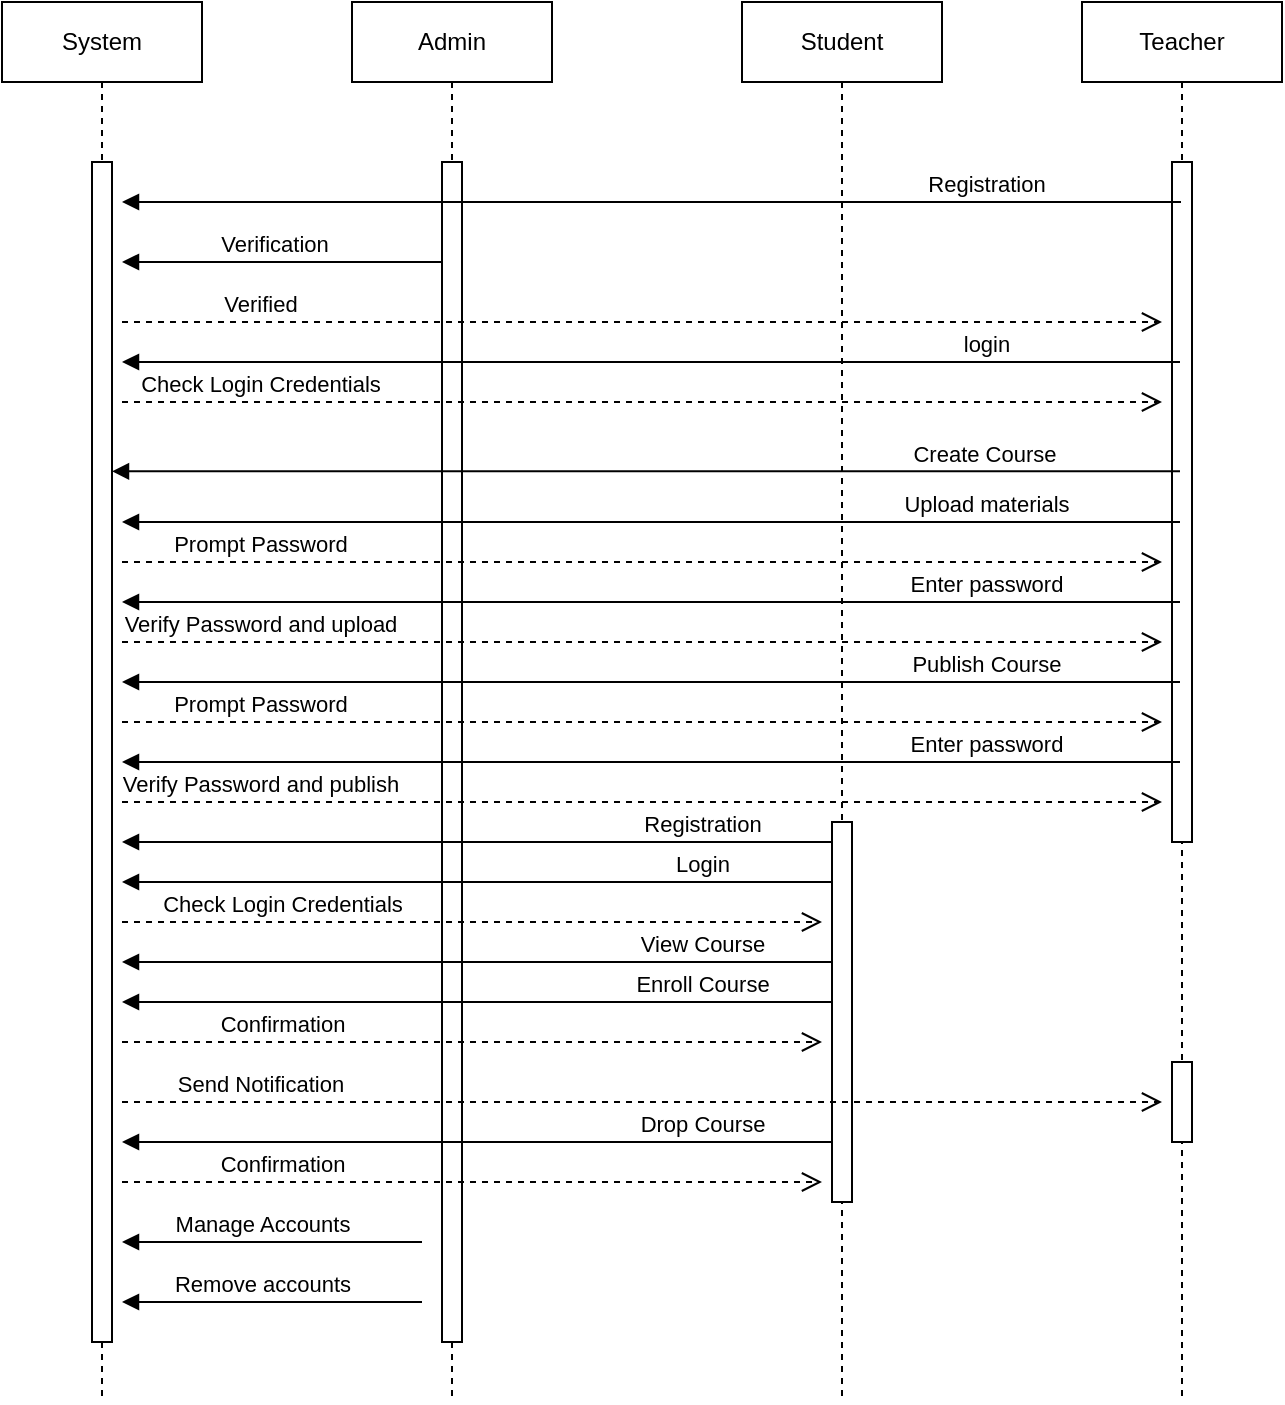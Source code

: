 <mxfile version="21.1.8" type="device">
  <diagram name="Page-1" id="2YBvvXClWsGukQMizWep">
    <mxGraphModel dx="712" dy="354" grid="1" gridSize="10" guides="1" tooltips="1" connect="1" arrows="1" fold="1" page="1" pageScale="1" pageWidth="850" pageHeight="1100" math="0" shadow="0">
      <root>
        <mxCell id="0" />
        <mxCell id="1" parent="0" />
        <mxCell id="aM9ryv3xv72pqoxQDRHE-1" value="System" style="shape=umlLifeline;perimeter=lifelinePerimeter;whiteSpace=wrap;html=1;container=0;dropTarget=0;collapsible=0;recursiveResize=0;outlineConnect=0;portConstraint=eastwest;newEdgeStyle={&quot;edgeStyle&quot;:&quot;elbowEdgeStyle&quot;,&quot;elbow&quot;:&quot;vertical&quot;,&quot;curved&quot;:0,&quot;rounded&quot;:0};" parent="1" vertex="1">
          <mxGeometry x="130" y="40" width="100" height="700" as="geometry" />
        </mxCell>
        <mxCell id="aM9ryv3xv72pqoxQDRHE-2" value="" style="html=1;points=[];perimeter=orthogonalPerimeter;outlineConnect=0;targetShapes=umlLifeline;portConstraint=eastwest;newEdgeStyle={&quot;edgeStyle&quot;:&quot;elbowEdgeStyle&quot;,&quot;elbow&quot;:&quot;vertical&quot;,&quot;curved&quot;:0,&quot;rounded&quot;:0};" parent="aM9ryv3xv72pqoxQDRHE-1" vertex="1">
          <mxGeometry x="45" y="80" width="10" height="590" as="geometry" />
        </mxCell>
        <mxCell id="aM9ryv3xv72pqoxQDRHE-5" value="Admin" style="shape=umlLifeline;perimeter=lifelinePerimeter;whiteSpace=wrap;html=1;container=0;dropTarget=0;collapsible=0;recursiveResize=0;outlineConnect=0;portConstraint=eastwest;newEdgeStyle={&quot;edgeStyle&quot;:&quot;elbowEdgeStyle&quot;,&quot;elbow&quot;:&quot;vertical&quot;,&quot;curved&quot;:0,&quot;rounded&quot;:0};" parent="1" vertex="1">
          <mxGeometry x="305" y="40" width="100" height="700" as="geometry" />
        </mxCell>
        <mxCell id="aM9ryv3xv72pqoxQDRHE-6" value="" style="html=1;points=[];perimeter=orthogonalPerimeter;outlineConnect=0;targetShapes=umlLifeline;portConstraint=eastwest;newEdgeStyle={&quot;edgeStyle&quot;:&quot;elbowEdgeStyle&quot;,&quot;elbow&quot;:&quot;vertical&quot;,&quot;curved&quot;:0,&quot;rounded&quot;:0};" parent="aM9ryv3xv72pqoxQDRHE-5" vertex="1">
          <mxGeometry x="45" y="80" width="10" height="590" as="geometry" />
        </mxCell>
        <mxCell id="aM9ryv3xv72pqoxQDRHE-10" value="Verified" style="html=1;verticalAlign=bottom;endArrow=open;dashed=1;endSize=8;edgeStyle=elbowEdgeStyle;elbow=vertical;curved=0;rounded=0;" parent="1" edge="1">
          <mxGeometry x="-0.736" relative="1" as="geometry">
            <mxPoint x="710" y="200" as="targetPoint" />
            <Array as="points">
              <mxPoint x="260" y="200" />
              <mxPoint x="210" y="230" />
              <mxPoint x="230" y="230" />
              <mxPoint x="265" y="230" />
            </Array>
            <mxPoint x="190" y="200" as="sourcePoint" />
            <mxPoint as="offset" />
          </mxGeometry>
        </mxCell>
        <mxCell id="qUXyr0hkuQ4erByr01QL-1" value="Student" style="shape=umlLifeline;perimeter=lifelinePerimeter;whiteSpace=wrap;html=1;container=0;dropTarget=0;collapsible=0;recursiveResize=0;outlineConnect=0;portConstraint=eastwest;newEdgeStyle={&quot;edgeStyle&quot;:&quot;elbowEdgeStyle&quot;,&quot;elbow&quot;:&quot;vertical&quot;,&quot;curved&quot;:0,&quot;rounded&quot;:0};" vertex="1" parent="1">
          <mxGeometry x="500" y="40" width="100" height="700" as="geometry" />
        </mxCell>
        <mxCell id="qUXyr0hkuQ4erByr01QL-2" value="" style="html=1;points=[];perimeter=orthogonalPerimeter;outlineConnect=0;targetShapes=umlLifeline;portConstraint=eastwest;newEdgeStyle={&quot;edgeStyle&quot;:&quot;elbowEdgeStyle&quot;,&quot;elbow&quot;:&quot;vertical&quot;,&quot;curved&quot;:0,&quot;rounded&quot;:0};" vertex="1" parent="qUXyr0hkuQ4erByr01QL-1">
          <mxGeometry x="45" y="410" width="10" height="190" as="geometry" />
        </mxCell>
        <mxCell id="qUXyr0hkuQ4erByr01QL-3" value="Teacher" style="shape=umlLifeline;perimeter=lifelinePerimeter;whiteSpace=wrap;html=1;container=0;dropTarget=0;collapsible=0;recursiveResize=0;outlineConnect=0;portConstraint=eastwest;newEdgeStyle={&quot;edgeStyle&quot;:&quot;elbowEdgeStyle&quot;,&quot;elbow&quot;:&quot;vertical&quot;,&quot;curved&quot;:0,&quot;rounded&quot;:0};" vertex="1" parent="1">
          <mxGeometry x="670" y="40" width="100" height="700" as="geometry" />
        </mxCell>
        <mxCell id="qUXyr0hkuQ4erByr01QL-4" value="" style="html=1;points=[];perimeter=orthogonalPerimeter;outlineConnect=0;targetShapes=umlLifeline;portConstraint=eastwest;newEdgeStyle={&quot;edgeStyle&quot;:&quot;elbowEdgeStyle&quot;,&quot;elbow&quot;:&quot;vertical&quot;,&quot;curved&quot;:0,&quot;rounded&quot;:0};" vertex="1" parent="qUXyr0hkuQ4erByr01QL-3">
          <mxGeometry x="45" y="80" width="10" height="340" as="geometry" />
        </mxCell>
        <mxCell id="qUXyr0hkuQ4erByr01QL-26" value="" style="html=1;points=[];perimeter=orthogonalPerimeter;outlineConnect=0;targetShapes=umlLifeline;portConstraint=eastwest;newEdgeStyle={&quot;edgeStyle&quot;:&quot;elbowEdgeStyle&quot;,&quot;elbow&quot;:&quot;vertical&quot;,&quot;curved&quot;:0,&quot;rounded&quot;:0};" vertex="1" parent="qUXyr0hkuQ4erByr01QL-3">
          <mxGeometry x="45" y="530" width="10" height="40" as="geometry" />
        </mxCell>
        <mxCell id="qUXyr0hkuQ4erByr01QL-6" value="Registration" style="html=1;verticalAlign=bottom;endArrow=block;edgeStyle=elbowEdgeStyle;elbow=vertical;curved=0;rounded=0;" edge="1" parent="1" source="qUXyr0hkuQ4erByr01QL-3">
          <mxGeometry x="-0.631" relative="1" as="geometry">
            <mxPoint x="660" y="180" as="sourcePoint" />
            <Array as="points">
              <mxPoint x="390" y="140" />
              <mxPoint x="275" y="180" />
            </Array>
            <mxPoint x="190" y="140" as="targetPoint" />
            <mxPoint as="offset" />
          </mxGeometry>
        </mxCell>
        <mxCell id="qUXyr0hkuQ4erByr01QL-9" value="Verification" style="html=1;verticalAlign=bottom;endArrow=block;edgeStyle=elbowEdgeStyle;elbow=vertical;curved=0;rounded=0;" edge="1" parent="1">
          <mxGeometry x="0.238" relative="1" as="geometry">
            <mxPoint x="310" y="170" as="sourcePoint" />
            <Array as="points">
              <mxPoint x="350" y="170" />
              <mxPoint x="275" y="210" />
            </Array>
            <mxPoint x="190" y="170" as="targetPoint" />
            <mxPoint as="offset" />
          </mxGeometry>
        </mxCell>
        <mxCell id="qUXyr0hkuQ4erByr01QL-10" value="login" style="html=1;verticalAlign=bottom;endArrow=block;edgeStyle=elbowEdgeStyle;elbow=vertical;curved=0;rounded=0;" edge="1" parent="1">
          <mxGeometry x="-0.631" relative="1" as="geometry">
            <mxPoint x="719" y="220" as="sourcePoint" />
            <Array as="points">
              <mxPoint x="390" y="220" />
              <mxPoint x="275" y="260" />
            </Array>
            <mxPoint x="190" y="220" as="targetPoint" />
            <mxPoint as="offset" />
          </mxGeometry>
        </mxCell>
        <mxCell id="qUXyr0hkuQ4erByr01QL-11" value="Check Login Credentials" style="html=1;verticalAlign=bottom;endArrow=open;dashed=1;endSize=8;edgeStyle=elbowEdgeStyle;elbow=vertical;curved=0;rounded=0;" edge="1" parent="1">
          <mxGeometry x="-0.736" relative="1" as="geometry">
            <mxPoint x="710" y="240" as="targetPoint" />
            <Array as="points">
              <mxPoint x="260" y="240" />
              <mxPoint x="210" y="270" />
              <mxPoint x="230" y="270" />
              <mxPoint x="265" y="270" />
            </Array>
            <mxPoint x="190" y="240" as="sourcePoint" />
            <mxPoint as="offset" />
          </mxGeometry>
        </mxCell>
        <mxCell id="qUXyr0hkuQ4erByr01QL-12" value="Create Course" style="html=1;verticalAlign=bottom;endArrow=block;edgeStyle=elbowEdgeStyle;elbow=vertical;curved=0;rounded=0;" edge="1" parent="1" target="aM9ryv3xv72pqoxQDRHE-2">
          <mxGeometry x="-0.631" relative="1" as="geometry">
            <mxPoint x="719" y="274.66" as="sourcePoint" />
            <Array as="points">
              <mxPoint x="390" y="274.66" />
              <mxPoint x="275" y="314.66" />
            </Array>
            <mxPoint x="180" y="274.66" as="targetPoint" />
            <mxPoint as="offset" />
          </mxGeometry>
        </mxCell>
        <mxCell id="qUXyr0hkuQ4erByr01QL-13" value="Upload materials" style="html=1;verticalAlign=bottom;endArrow=block;edgeStyle=elbowEdgeStyle;elbow=vertical;curved=0;rounded=0;" edge="1" parent="1">
          <mxGeometry x="-0.631" relative="1" as="geometry">
            <mxPoint x="719" y="300.0" as="sourcePoint" />
            <Array as="points">
              <mxPoint x="390" y="300.0" />
              <mxPoint x="275" y="340.0" />
            </Array>
            <mxPoint x="190" y="300" as="targetPoint" />
            <mxPoint as="offset" />
          </mxGeometry>
        </mxCell>
        <mxCell id="qUXyr0hkuQ4erByr01QL-14" value="Prompt Password" style="html=1;verticalAlign=bottom;endArrow=open;dashed=1;endSize=8;edgeStyle=elbowEdgeStyle;elbow=vertical;curved=0;rounded=0;" edge="1" parent="1">
          <mxGeometry x="-0.736" relative="1" as="geometry">
            <mxPoint x="710" y="320" as="targetPoint" />
            <Array as="points">
              <mxPoint x="260" y="320" />
              <mxPoint x="210" y="350" />
              <mxPoint x="230" y="350" />
              <mxPoint x="265" y="350" />
            </Array>
            <mxPoint x="190" y="320" as="sourcePoint" />
            <mxPoint as="offset" />
          </mxGeometry>
        </mxCell>
        <mxCell id="qUXyr0hkuQ4erByr01QL-15" value="Enter password" style="html=1;verticalAlign=bottom;endArrow=block;edgeStyle=elbowEdgeStyle;elbow=vertical;curved=0;rounded=0;" edge="1" parent="1">
          <mxGeometry x="-0.631" relative="1" as="geometry">
            <mxPoint x="719" y="340.0" as="sourcePoint" />
            <Array as="points">
              <mxPoint x="390" y="340.0" />
              <mxPoint x="275" y="380.0" />
            </Array>
            <mxPoint x="190" y="340" as="targetPoint" />
            <mxPoint as="offset" />
          </mxGeometry>
        </mxCell>
        <mxCell id="qUXyr0hkuQ4erByr01QL-16" value="Verify Password and upload" style="html=1;verticalAlign=bottom;endArrow=open;dashed=1;endSize=8;edgeStyle=elbowEdgeStyle;elbow=vertical;curved=0;rounded=0;" edge="1" parent="1">
          <mxGeometry x="-0.736" relative="1" as="geometry">
            <mxPoint x="710" y="360" as="targetPoint" />
            <Array as="points">
              <mxPoint x="260" y="360" />
              <mxPoint x="210" y="390" />
              <mxPoint x="230" y="390" />
              <mxPoint x="265" y="390" />
            </Array>
            <mxPoint x="190" y="360" as="sourcePoint" />
            <mxPoint as="offset" />
          </mxGeometry>
        </mxCell>
        <mxCell id="qUXyr0hkuQ4erByr01QL-17" value="Publish Course" style="html=1;verticalAlign=bottom;endArrow=block;edgeStyle=elbowEdgeStyle;elbow=vertical;curved=0;rounded=0;" edge="1" parent="1">
          <mxGeometry x="-0.631" relative="1" as="geometry">
            <mxPoint x="719" y="380.0" as="sourcePoint" />
            <Array as="points">
              <mxPoint x="390" y="380.0" />
              <mxPoint x="275" y="420.0" />
            </Array>
            <mxPoint x="190" y="380" as="targetPoint" />
            <mxPoint as="offset" />
          </mxGeometry>
        </mxCell>
        <mxCell id="qUXyr0hkuQ4erByr01QL-18" value="Prompt Password" style="html=1;verticalAlign=bottom;endArrow=open;dashed=1;endSize=8;edgeStyle=elbowEdgeStyle;elbow=vertical;curved=0;rounded=0;" edge="1" parent="1">
          <mxGeometry x="-0.736" relative="1" as="geometry">
            <mxPoint x="710" y="400" as="targetPoint" />
            <Array as="points">
              <mxPoint x="260" y="400" />
              <mxPoint x="210" y="430" />
              <mxPoint x="230" y="430" />
              <mxPoint x="265" y="430" />
            </Array>
            <mxPoint x="190" y="400" as="sourcePoint" />
            <mxPoint as="offset" />
          </mxGeometry>
        </mxCell>
        <mxCell id="qUXyr0hkuQ4erByr01QL-19" value="Enter password" style="html=1;verticalAlign=bottom;endArrow=block;edgeStyle=elbowEdgeStyle;elbow=vertical;curved=0;rounded=0;" edge="1" parent="1">
          <mxGeometry x="-0.631" relative="1" as="geometry">
            <mxPoint x="719" y="420.0" as="sourcePoint" />
            <Array as="points">
              <mxPoint x="390" y="420.0" />
              <mxPoint x="275" y="460.0" />
            </Array>
            <mxPoint x="190" y="420" as="targetPoint" />
            <mxPoint as="offset" />
          </mxGeometry>
        </mxCell>
        <mxCell id="qUXyr0hkuQ4erByr01QL-20" value="Verify Password and publish" style="html=1;verticalAlign=bottom;endArrow=open;dashed=1;endSize=8;edgeStyle=elbowEdgeStyle;elbow=vertical;curved=0;rounded=0;" edge="1" parent="1">
          <mxGeometry x="-0.736" relative="1" as="geometry">
            <mxPoint x="710" y="440" as="targetPoint" />
            <Array as="points">
              <mxPoint x="260" y="440" />
              <mxPoint x="210" y="470" />
              <mxPoint x="230" y="470" />
              <mxPoint x="265" y="470" />
            </Array>
            <mxPoint x="190" y="440" as="sourcePoint" />
            <mxPoint as="offset" />
          </mxGeometry>
        </mxCell>
        <mxCell id="qUXyr0hkuQ4erByr01QL-21" value="Registration" style="html=1;verticalAlign=bottom;endArrow=block;edgeStyle=elbowEdgeStyle;elbow=vertical;curved=0;rounded=0;" edge="1" parent="1" source="qUXyr0hkuQ4erByr01QL-2">
          <mxGeometry x="-0.631" relative="1" as="geometry">
            <mxPoint x="719" y="460" as="sourcePoint" />
            <Array as="points">
              <mxPoint x="210" y="460" />
              <mxPoint x="390" y="460" />
              <mxPoint x="275" y="500" />
            </Array>
            <mxPoint x="190" y="460" as="targetPoint" />
            <mxPoint as="offset" />
          </mxGeometry>
        </mxCell>
        <mxCell id="qUXyr0hkuQ4erByr01QL-22" value="Login" style="html=1;verticalAlign=bottom;endArrow=block;edgeStyle=elbowEdgeStyle;elbow=vertical;curved=0;rounded=0;" edge="1" parent="1">
          <mxGeometry x="-0.631" relative="1" as="geometry">
            <mxPoint x="545" y="480" as="sourcePoint" />
            <Array as="points">
              <mxPoint x="210" y="480" />
              <mxPoint x="390" y="480" />
              <mxPoint x="275" y="520" />
            </Array>
            <mxPoint x="190" y="480" as="targetPoint" />
            <mxPoint as="offset" />
          </mxGeometry>
        </mxCell>
        <mxCell id="qUXyr0hkuQ4erByr01QL-23" value="View Course" style="html=1;verticalAlign=bottom;endArrow=block;edgeStyle=elbowEdgeStyle;elbow=vertical;curved=0;rounded=0;" edge="1" parent="1">
          <mxGeometry x="-0.631" relative="1" as="geometry">
            <mxPoint x="545" y="520" as="sourcePoint" />
            <Array as="points">
              <mxPoint x="210" y="520" />
              <mxPoint x="390" y="520" />
              <mxPoint x="275" y="560" />
            </Array>
            <mxPoint x="190" y="520" as="targetPoint" />
            <mxPoint as="offset" />
          </mxGeometry>
        </mxCell>
        <mxCell id="qUXyr0hkuQ4erByr01QL-24" value="Enroll Course" style="html=1;verticalAlign=bottom;endArrow=block;edgeStyle=elbowEdgeStyle;elbow=vertical;curved=0;rounded=0;" edge="1" parent="1">
          <mxGeometry x="-0.631" relative="1" as="geometry">
            <mxPoint x="545" y="540" as="sourcePoint" />
            <Array as="points">
              <mxPoint x="210" y="540" />
              <mxPoint x="390" y="540" />
              <mxPoint x="275" y="580" />
            </Array>
            <mxPoint x="190" y="540" as="targetPoint" />
            <mxPoint as="offset" />
          </mxGeometry>
        </mxCell>
        <mxCell id="qUXyr0hkuQ4erByr01QL-25" value="Send Notification" style="html=1;verticalAlign=bottom;endArrow=open;dashed=1;endSize=8;edgeStyle=elbowEdgeStyle;elbow=vertical;curved=0;rounded=0;" edge="1" parent="1">
          <mxGeometry x="-0.736" relative="1" as="geometry">
            <mxPoint x="710" y="590" as="targetPoint" />
            <Array as="points">
              <mxPoint x="260" y="590" />
              <mxPoint x="210" y="620" />
              <mxPoint x="230" y="620" />
              <mxPoint x="265" y="620" />
            </Array>
            <mxPoint x="190" y="590" as="sourcePoint" />
            <mxPoint as="offset" />
          </mxGeometry>
        </mxCell>
        <mxCell id="qUXyr0hkuQ4erByr01QL-27" value="Drop Course" style="html=1;verticalAlign=bottom;endArrow=block;edgeStyle=elbowEdgeStyle;elbow=vertical;curved=0;rounded=0;" edge="1" parent="1">
          <mxGeometry x="-0.631" relative="1" as="geometry">
            <mxPoint x="545" y="610" as="sourcePoint" />
            <Array as="points">
              <mxPoint x="210" y="610" />
              <mxPoint x="390" y="610" />
              <mxPoint x="275" y="650" />
            </Array>
            <mxPoint x="190" y="610" as="targetPoint" />
            <mxPoint as="offset" />
          </mxGeometry>
        </mxCell>
        <mxCell id="qUXyr0hkuQ4erByr01QL-28" value="Manage Accounts" style="html=1;verticalAlign=bottom;endArrow=block;edgeStyle=elbowEdgeStyle;elbow=vertical;curved=0;rounded=0;" edge="1" parent="1">
          <mxGeometry x="0.067" relative="1" as="geometry">
            <mxPoint x="340" y="660" as="sourcePoint" />
            <Array as="points">
              <mxPoint x="210" y="660" />
              <mxPoint x="390" y="660" />
              <mxPoint x="275" y="700" />
            </Array>
            <mxPoint x="190" y="660" as="targetPoint" />
            <mxPoint as="offset" />
          </mxGeometry>
        </mxCell>
        <mxCell id="qUXyr0hkuQ4erByr01QL-29" value="Remove accounts" style="html=1;verticalAlign=bottom;endArrow=block;edgeStyle=elbowEdgeStyle;elbow=vertical;curved=0;rounded=0;" edge="1" parent="1">
          <mxGeometry x="0.067" relative="1" as="geometry">
            <mxPoint x="340" y="690" as="sourcePoint" />
            <Array as="points">
              <mxPoint x="210" y="690" />
              <mxPoint x="390" y="690" />
              <mxPoint x="275" y="730" />
            </Array>
            <mxPoint x="190" y="690" as="targetPoint" />
            <mxPoint as="offset" />
          </mxGeometry>
        </mxCell>
        <mxCell id="qUXyr0hkuQ4erByr01QL-30" value="Check Login Credentials" style="html=1;verticalAlign=bottom;endArrow=open;dashed=1;endSize=8;edgeStyle=elbowEdgeStyle;elbow=vertical;curved=0;rounded=0;" edge="1" parent="1">
          <mxGeometry x="-0.543" relative="1" as="geometry">
            <mxPoint x="540" y="500" as="targetPoint" />
            <Array as="points">
              <mxPoint x="260" y="500" />
              <mxPoint x="210" y="530" />
              <mxPoint x="230" y="530" />
              <mxPoint x="265" y="530" />
            </Array>
            <mxPoint x="190" y="500" as="sourcePoint" />
            <mxPoint as="offset" />
          </mxGeometry>
        </mxCell>
        <mxCell id="qUXyr0hkuQ4erByr01QL-31" value="Confirmation" style="html=1;verticalAlign=bottom;endArrow=open;dashed=1;endSize=8;edgeStyle=elbowEdgeStyle;elbow=vertical;curved=0;rounded=0;" edge="1" parent="1">
          <mxGeometry x="-0.543" relative="1" as="geometry">
            <mxPoint x="540" y="560" as="targetPoint" />
            <Array as="points">
              <mxPoint x="260" y="560" />
              <mxPoint x="210" y="590" />
              <mxPoint x="230" y="590" />
              <mxPoint x="265" y="590" />
            </Array>
            <mxPoint x="190" y="560" as="sourcePoint" />
            <mxPoint as="offset" />
          </mxGeometry>
        </mxCell>
        <mxCell id="qUXyr0hkuQ4erByr01QL-32" value="Confirmation" style="html=1;verticalAlign=bottom;endArrow=open;dashed=1;endSize=8;edgeStyle=elbowEdgeStyle;elbow=vertical;curved=0;rounded=0;" edge="1" parent="1">
          <mxGeometry x="-0.543" relative="1" as="geometry">
            <mxPoint x="540" y="630" as="targetPoint" />
            <Array as="points">
              <mxPoint x="260" y="630" />
              <mxPoint x="210" y="660" />
              <mxPoint x="230" y="660" />
              <mxPoint x="265" y="660" />
            </Array>
            <mxPoint x="190" y="630" as="sourcePoint" />
            <mxPoint as="offset" />
          </mxGeometry>
        </mxCell>
      </root>
    </mxGraphModel>
  </diagram>
</mxfile>
